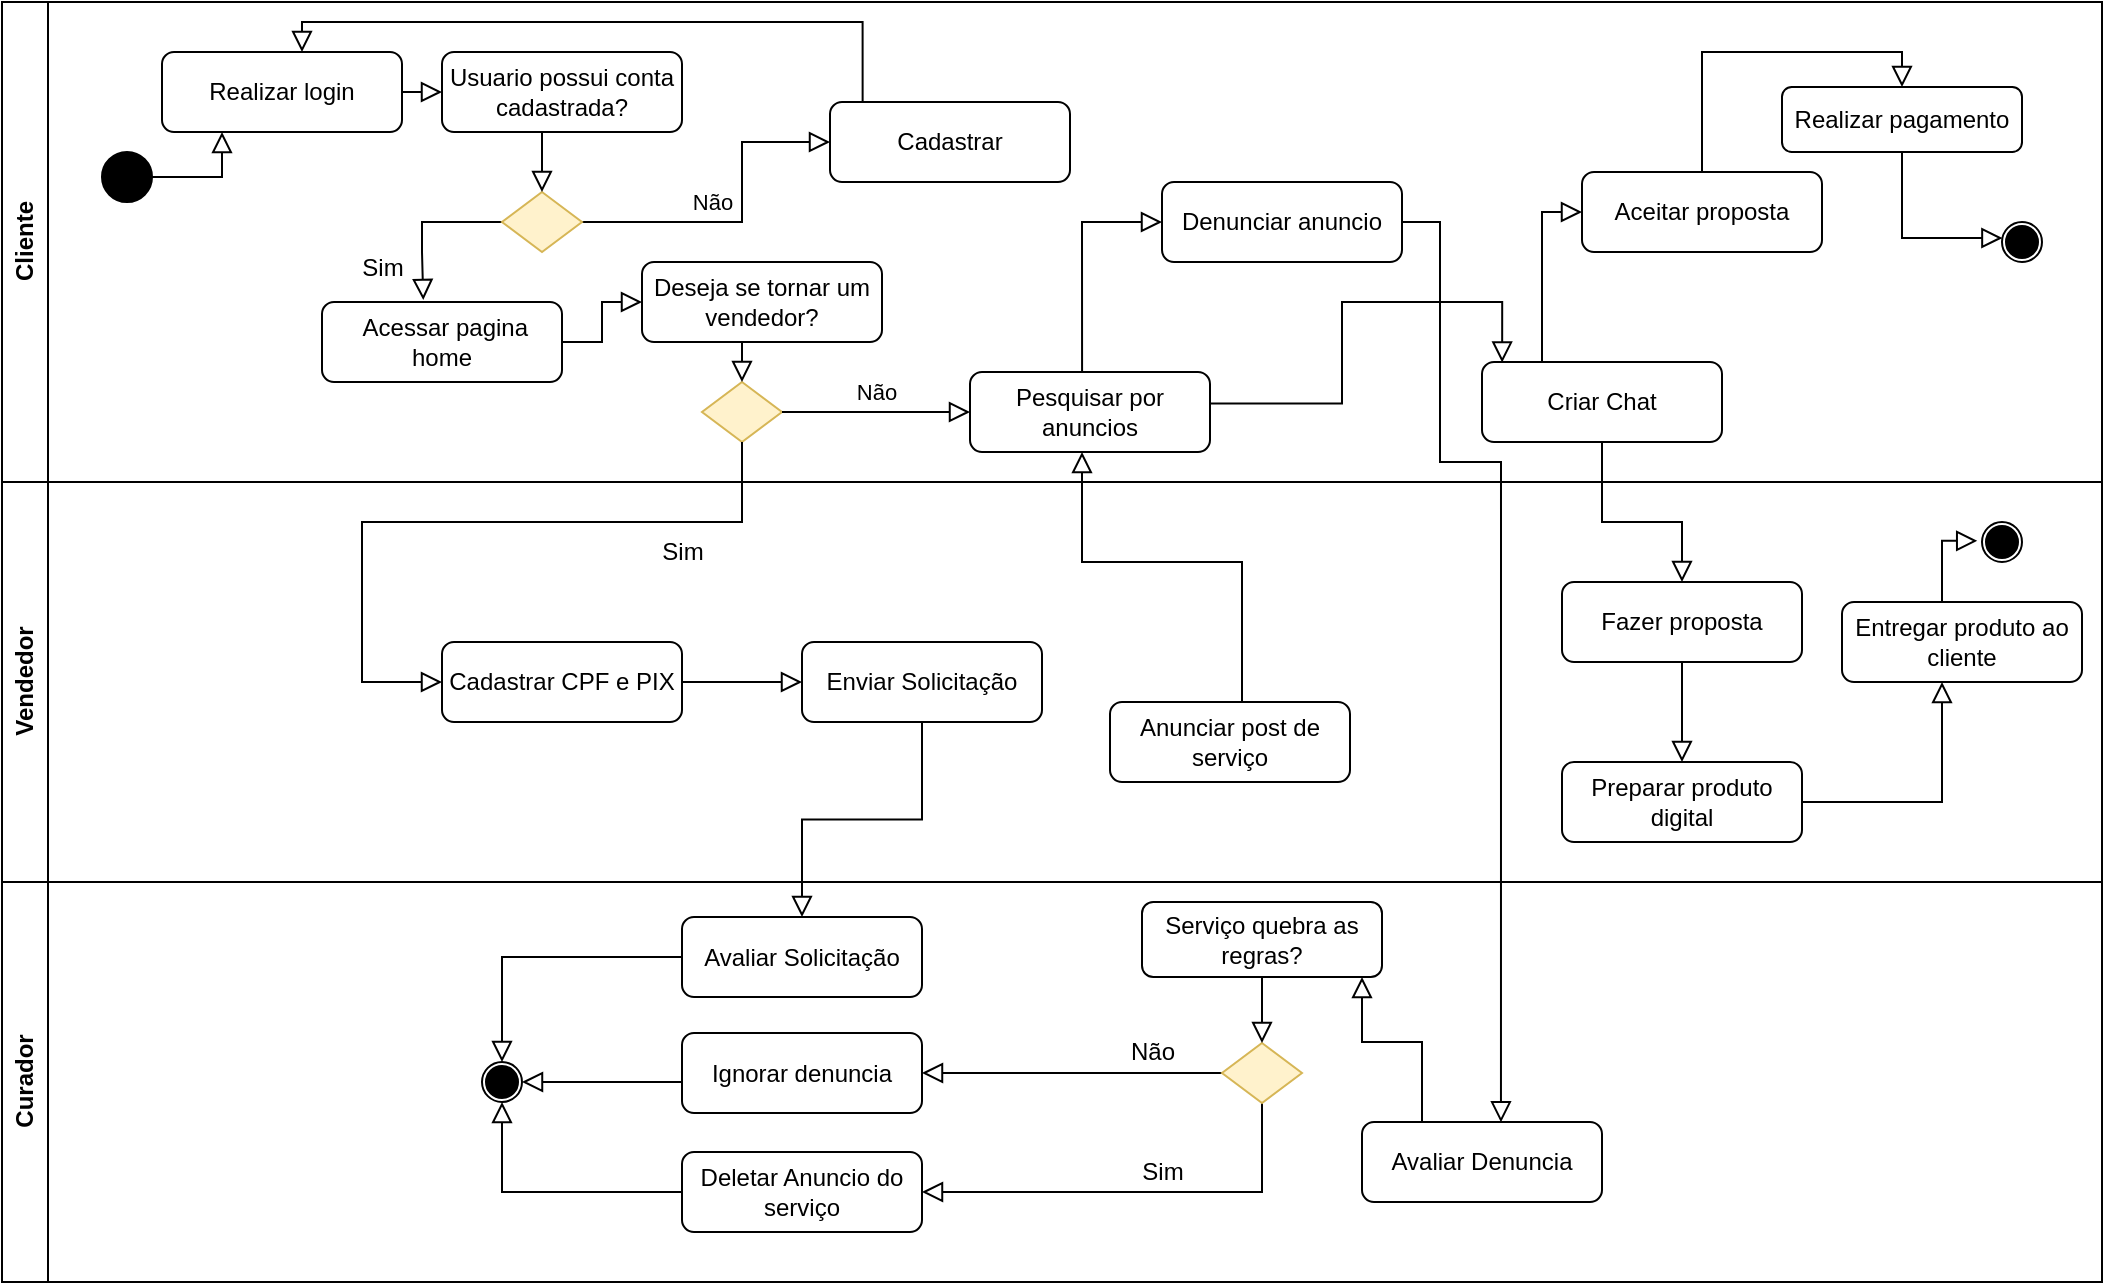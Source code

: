 <mxfile version="27.1.1">
  <diagram name="Page-1" id="SBtDbWCThfnlslIozASg">
    <mxGraphModel dx="1426" dy="743" grid="1" gridSize="10" guides="1" tooltips="1" connect="1" arrows="1" fold="1" page="1" pageScale="1" pageWidth="827" pageHeight="1169" math="0" shadow="0">
      <root>
        <mxCell id="0" />
        <mxCell id="1" parent="0" />
        <mxCell id="bMtikVbpiOWkGDIeM4f5-1" value="Cliente" style="swimlane;horizontal=0;whiteSpace=wrap;html=1;startSize=23;" parent="1" vertex="1">
          <mxGeometry y="80" width="1050" height="240" as="geometry" />
        </mxCell>
        <mxCell id="bMtikVbpiOWkGDIeM4f5-2" value="" style="ellipse;whiteSpace=wrap;html=1;aspect=fixed;strokeColor=#000000;fillColor=#000000;" parent="bMtikVbpiOWkGDIeM4f5-1" vertex="1">
          <mxGeometry x="50" y="75" width="25" height="25" as="geometry" />
        </mxCell>
        <mxCell id="bMtikVbpiOWkGDIeM4f5-4" value="" style="rounded=0;html=1;jettySize=auto;orthogonalLoop=1;fontSize=11;endArrow=block;endFill=0;endSize=8;strokeWidth=1;shadow=0;labelBackgroundColor=none;edgeStyle=orthogonalEdgeStyle;exitX=1;exitY=0.5;exitDx=0;exitDy=0;entryX=0.25;entryY=1;entryDx=0;entryDy=0;" parent="bMtikVbpiOWkGDIeM4f5-1" source="bMtikVbpiOWkGDIeM4f5-2" target="bMtikVbpiOWkGDIeM4f5-56" edge="1">
          <mxGeometry x="0.333" y="50" relative="1" as="geometry">
            <mxPoint as="offset" />
            <mxPoint x="130" y="70" as="sourcePoint" />
            <mxPoint x="150" y="80" as="targetPoint" />
          </mxGeometry>
        </mxCell>
        <mxCell id="bMtikVbpiOWkGDIeM4f5-5" value="&amp;nbsp;Acessar pagina home" style="rounded=1;whiteSpace=wrap;html=1;fontSize=12;glass=0;strokeWidth=1;shadow=0;" parent="bMtikVbpiOWkGDIeM4f5-1" vertex="1">
          <mxGeometry x="160" y="150" width="120" height="40" as="geometry" />
        </mxCell>
        <mxCell id="bMtikVbpiOWkGDIeM4f5-6" value="" style="rounded=0;html=1;jettySize=auto;orthogonalLoop=1;fontSize=11;endArrow=block;endFill=0;endSize=8;strokeWidth=1;shadow=0;labelBackgroundColor=none;edgeStyle=orthogonalEdgeStyle;exitX=0;exitY=0.5;exitDx=0;exitDy=0;entryX=0.422;entryY=-0.025;entryDx=0;entryDy=0;entryPerimeter=0;" parent="bMtikVbpiOWkGDIeM4f5-1" source="bMtikVbpiOWkGDIeM4f5-55" target="bMtikVbpiOWkGDIeM4f5-5" edge="1">
          <mxGeometry x="0.333" y="50" relative="1" as="geometry">
            <mxPoint as="offset" />
            <mxPoint x="210" y="120" as="sourcePoint" />
            <mxPoint x="240" y="180" as="targetPoint" />
            <Array as="points">
              <mxPoint x="210" y="110" />
              <mxPoint x="210" y="125" />
              <mxPoint x="211" y="125" />
            </Array>
          </mxGeometry>
        </mxCell>
        <mxCell id="bMtikVbpiOWkGDIeM4f5-7" value="Cadastrar" style="rounded=1;whiteSpace=wrap;html=1;fontSize=12;glass=0;strokeWidth=1;shadow=0;" parent="bMtikVbpiOWkGDIeM4f5-1" vertex="1">
          <mxGeometry x="414" y="50" width="120" height="40" as="geometry" />
        </mxCell>
        <mxCell id="bMtikVbpiOWkGDIeM4f5-8" value="Não" style="edgeStyle=orthogonalEdgeStyle;rounded=0;html=1;jettySize=auto;orthogonalLoop=1;fontSize=11;endArrow=block;endFill=0;endSize=8;strokeWidth=1;shadow=0;labelBackgroundColor=none;exitX=1;exitY=0.5;exitDx=0;exitDy=0;" parent="bMtikVbpiOWkGDIeM4f5-1" source="bMtikVbpiOWkGDIeM4f5-55" target="bMtikVbpiOWkGDIeM4f5-7" edge="1">
          <mxGeometry x="0.1" y="15" relative="1" as="geometry">
            <mxPoint as="offset" />
            <mxPoint x="310" y="80" as="sourcePoint" />
            <Array as="points">
              <mxPoint x="370" y="110" />
              <mxPoint x="370" y="70" />
            </Array>
          </mxGeometry>
        </mxCell>
        <mxCell id="bMtikVbpiOWkGDIeM4f5-9" value="" style="edgeStyle=orthogonalEdgeStyle;rounded=0;html=1;jettySize=auto;orthogonalLoop=1;fontSize=11;endArrow=block;endFill=0;endSize=8;strokeWidth=1;shadow=0;labelBackgroundColor=none;exitX=0.136;exitY=0.012;exitDx=0;exitDy=0;exitPerimeter=0;" parent="bMtikVbpiOWkGDIeM4f5-1" source="bMtikVbpiOWkGDIeM4f5-7" target="bMtikVbpiOWkGDIeM4f5-56" edge="1">
          <mxGeometry y="-50" relative="1" as="geometry">
            <mxPoint x="-1" y="10" as="offset" />
            <mxPoint x="380" y="90" as="sourcePoint" />
            <mxPoint x="370" y="-20" as="targetPoint" />
            <Array as="points">
              <mxPoint x="430" y="10" />
              <mxPoint x="150" y="10" />
            </Array>
          </mxGeometry>
        </mxCell>
        <mxCell id="bMtikVbpiOWkGDIeM4f5-10" value="" style="rhombus;whiteSpace=wrap;html=1;shadow=0;fontFamily=Helvetica;fontSize=12;align=center;strokeWidth=1;spacing=6;spacingTop=-4;fillColor=#fff2cc;strokeColor=#d6b656;" parent="bMtikVbpiOWkGDIeM4f5-1" vertex="1">
          <mxGeometry x="350" y="190" width="40" height="30" as="geometry" />
        </mxCell>
        <mxCell id="bMtikVbpiOWkGDIeM4f5-11" value="" style="rounded=0;html=1;jettySize=auto;orthogonalLoop=1;fontSize=11;endArrow=block;endFill=0;endSize=8;strokeWidth=1;shadow=0;labelBackgroundColor=none;edgeStyle=orthogonalEdgeStyle;exitX=1;exitY=0.5;exitDx=0;exitDy=0;entryX=0;entryY=0.5;entryDx=0;entryDy=0;" parent="bMtikVbpiOWkGDIeM4f5-1" source="bMtikVbpiOWkGDIeM4f5-5" target="bMtikVbpiOWkGDIeM4f5-47" edge="1">
          <mxGeometry x="0.333" y="50" relative="1" as="geometry">
            <mxPoint as="offset" />
            <mxPoint x="220" y="300" as="sourcePoint" />
            <mxPoint x="220" y="360" as="targetPoint" />
          </mxGeometry>
        </mxCell>
        <mxCell id="bMtikVbpiOWkGDIeM4f5-12" value="Não" style="edgeStyle=orthogonalEdgeStyle;rounded=0;html=1;jettySize=auto;orthogonalLoop=1;fontSize=11;endArrow=block;endFill=0;endSize=8;strokeWidth=1;shadow=0;labelBackgroundColor=none;entryX=0;entryY=0.5;entryDx=0;entryDy=0;exitX=1;exitY=0.5;exitDx=0;exitDy=0;" parent="bMtikVbpiOWkGDIeM4f5-1" source="bMtikVbpiOWkGDIeM4f5-10" target="bMtikVbpiOWkGDIeM4f5-13" edge="1">
          <mxGeometry y="10" relative="1" as="geometry">
            <mxPoint as="offset" />
            <mxPoint x="414" y="199.8" as="sourcePoint" />
            <mxPoint x="474" y="199.8" as="targetPoint" />
            <Array as="points">
              <mxPoint x="484" y="205" />
            </Array>
          </mxGeometry>
        </mxCell>
        <mxCell id="bMtikVbpiOWkGDIeM4f5-13" value="Pesquisar por anuncios" style="rounded=1;whiteSpace=wrap;html=1;fontSize=12;glass=0;strokeWidth=1;shadow=0;" parent="bMtikVbpiOWkGDIeM4f5-1" vertex="1">
          <mxGeometry x="484" y="185" width="120" height="40" as="geometry" />
        </mxCell>
        <mxCell id="bMtikVbpiOWkGDIeM4f5-15" value="Criar Chat" style="rounded=1;whiteSpace=wrap;html=1;fontSize=12;glass=0;strokeWidth=1;shadow=0;" parent="bMtikVbpiOWkGDIeM4f5-1" vertex="1">
          <mxGeometry x="740" y="180" width="120" height="40" as="geometry" />
        </mxCell>
        <mxCell id="bMtikVbpiOWkGDIeM4f5-16" value="Denunciar anuncio" style="rounded=1;whiteSpace=wrap;html=1;fontSize=12;glass=0;strokeWidth=1;shadow=0;" parent="bMtikVbpiOWkGDIeM4f5-1" vertex="1">
          <mxGeometry x="580" y="90" width="120" height="40" as="geometry" />
        </mxCell>
        <mxCell id="bMtikVbpiOWkGDIeM4f5-17" value="" style="edgeStyle=orthogonalEdgeStyle;rounded=0;html=1;jettySize=auto;orthogonalLoop=1;fontSize=11;endArrow=block;endFill=0;endSize=8;strokeWidth=1;shadow=0;labelBackgroundColor=none;entryX=0;entryY=0.5;entryDx=0;entryDy=0;exitX=0.467;exitY=0;exitDx=0;exitDy=0;exitPerimeter=0;" parent="bMtikVbpiOWkGDIeM4f5-1" source="bMtikVbpiOWkGDIeM4f5-13" target="bMtikVbpiOWkGDIeM4f5-16" edge="1">
          <mxGeometry x="0.215" y="10" relative="1" as="geometry">
            <mxPoint as="offset" />
            <mxPoint x="537" y="150" as="sourcePoint" />
            <mxPoint x="604" y="150.2" as="targetPoint" />
          </mxGeometry>
        </mxCell>
        <mxCell id="bMtikVbpiOWkGDIeM4f5-18" value="Aceitar proposta" style="rounded=1;whiteSpace=wrap;html=1;fontSize=12;glass=0;strokeWidth=1;shadow=0;" parent="bMtikVbpiOWkGDIeM4f5-1" vertex="1">
          <mxGeometry x="790" y="85" width="120" height="40" as="geometry" />
        </mxCell>
        <mxCell id="bMtikVbpiOWkGDIeM4f5-19" value="" style="ellipse;whiteSpace=wrap;html=1;aspect=fixed;gradientColor=none;fillColor=none;shadow=0;" parent="bMtikVbpiOWkGDIeM4f5-1" vertex="1">
          <mxGeometry x="1000" y="110" width="20" height="20" as="geometry" />
        </mxCell>
        <mxCell id="bMtikVbpiOWkGDIeM4f5-47" value="Deseja se tornar um vendedor?" style="rounded=1;whiteSpace=wrap;html=1;" parent="bMtikVbpiOWkGDIeM4f5-1" vertex="1">
          <mxGeometry x="320" y="130" width="120" height="40" as="geometry" />
        </mxCell>
        <mxCell id="bMtikVbpiOWkGDIeM4f5-49" value="" style="rounded=0;html=1;jettySize=auto;orthogonalLoop=1;fontSize=11;endArrow=block;endFill=0;endSize=8;strokeWidth=1;shadow=0;labelBackgroundColor=none;edgeStyle=orthogonalEdgeStyle;exitX=0.5;exitY=1;exitDx=0;exitDy=0;" parent="bMtikVbpiOWkGDIeM4f5-1" source="bMtikVbpiOWkGDIeM4f5-47" target="bMtikVbpiOWkGDIeM4f5-10" edge="1">
          <mxGeometry x="0.333" y="50" relative="1" as="geometry">
            <mxPoint as="offset" />
            <mxPoint x="320" y="210" as="sourcePoint" />
            <mxPoint x="370" y="190" as="targetPoint" />
            <Array as="points">
              <mxPoint x="370" y="170" />
            </Array>
          </mxGeometry>
        </mxCell>
        <mxCell id="bMtikVbpiOWkGDIeM4f5-55" value="" style="rhombus;whiteSpace=wrap;html=1;shadow=0;fontFamily=Helvetica;fontSize=12;align=center;strokeWidth=1;spacing=6;spacingTop=-4;fillColor=#fff2cc;strokeColor=#d6b656;" parent="bMtikVbpiOWkGDIeM4f5-1" vertex="1">
          <mxGeometry x="250" y="95" width="40" height="30" as="geometry" />
        </mxCell>
        <mxCell id="bMtikVbpiOWkGDIeM4f5-56" value="Realizar login" style="rounded=1;whiteSpace=wrap;html=1;" parent="bMtikVbpiOWkGDIeM4f5-1" vertex="1">
          <mxGeometry x="80" y="25" width="120" height="40" as="geometry" />
        </mxCell>
        <mxCell id="bMtikVbpiOWkGDIeM4f5-57" value="Usuario possui conta cadastrada?" style="rounded=1;whiteSpace=wrap;html=1;" parent="bMtikVbpiOWkGDIeM4f5-1" vertex="1">
          <mxGeometry x="220" y="25" width="120" height="40" as="geometry" />
        </mxCell>
        <mxCell id="bMtikVbpiOWkGDIeM4f5-59" value="" style="rounded=0;html=1;jettySize=auto;orthogonalLoop=1;fontSize=11;endArrow=block;endFill=0;endSize=8;strokeWidth=1;shadow=0;labelBackgroundColor=none;edgeStyle=orthogonalEdgeStyle;entryX=0.5;entryY=0;entryDx=0;entryDy=0;" parent="bMtikVbpiOWkGDIeM4f5-1" target="bMtikVbpiOWkGDIeM4f5-55" edge="1">
          <mxGeometry x="0.333" y="50" relative="1" as="geometry">
            <mxPoint as="offset" />
            <mxPoint x="279.999" y="65" as="sourcePoint" />
            <mxPoint x="269.98" y="95" as="targetPoint" />
            <Array as="points" />
          </mxGeometry>
        </mxCell>
        <mxCell id="7xggXMTKVj6Pkvd-sYPO-9" value="" style="edgeStyle=orthogonalEdgeStyle;rounded=0;html=1;jettySize=auto;orthogonalLoop=1;fontSize=11;endArrow=block;endFill=0;endSize=8;strokeWidth=1;shadow=0;labelBackgroundColor=none;exitX=0.5;exitY=0;exitDx=0;exitDy=0;entryX=0;entryY=0.5;entryDx=0;entryDy=0;" parent="bMtikVbpiOWkGDIeM4f5-1" source="bMtikVbpiOWkGDIeM4f5-15" target="bMtikVbpiOWkGDIeM4f5-18" edge="1">
          <mxGeometry x="0.215" y="10" relative="1" as="geometry">
            <mxPoint as="offset" />
            <mxPoint x="820" y="80" as="sourcePoint" />
            <mxPoint x="860" y="110" as="targetPoint" />
            <Array as="points">
              <mxPoint x="770" y="180" />
              <mxPoint x="770" y="105" />
            </Array>
          </mxGeometry>
        </mxCell>
        <mxCell id="7xggXMTKVj6Pkvd-sYPO-11" value="Realizar pagamento" style="rounded=1;whiteSpace=wrap;html=1;" parent="bMtikVbpiOWkGDIeM4f5-1" vertex="1">
          <mxGeometry x="890" y="42.5" width="120" height="32.5" as="geometry" />
        </mxCell>
        <mxCell id="bMtikVbpiOWkGDIeM4f5-20" value="" style="edgeStyle=orthogonalEdgeStyle;rounded=0;html=1;jettySize=auto;orthogonalLoop=1;fontSize=11;endArrow=block;endFill=0;endSize=8;strokeWidth=1;shadow=0;labelBackgroundColor=none;exitX=0.5;exitY=0;exitDx=0;exitDy=0;" parent="bMtikVbpiOWkGDIeM4f5-1" source="bMtikVbpiOWkGDIeM4f5-18" target="7xggXMTKVj6Pkvd-sYPO-11" edge="1">
          <mxGeometry x="0.215" y="10" relative="1" as="geometry">
            <mxPoint as="offset" />
            <mxPoint x="840" y="80" as="sourcePoint" />
            <mxPoint x="940" y="25" as="targetPoint" />
            <Array as="points">
              <mxPoint x="850" y="25" />
            </Array>
          </mxGeometry>
        </mxCell>
        <mxCell id="7xggXMTKVj6Pkvd-sYPO-12" value="" style="edgeStyle=orthogonalEdgeStyle;rounded=0;html=1;jettySize=auto;orthogonalLoop=1;fontSize=11;endArrow=block;endFill=0;endSize=8;strokeWidth=1;shadow=0;labelBackgroundColor=none;exitX=0.5;exitY=1;exitDx=0;exitDy=0;" parent="bMtikVbpiOWkGDIeM4f5-1" source="7xggXMTKVj6Pkvd-sYPO-11" target="bMtikVbpiOWkGDIeM4f5-19" edge="1">
          <mxGeometry x="0.215" y="10" relative="1" as="geometry">
            <mxPoint as="offset" />
            <mxPoint x="990" y="160" as="sourcePoint" />
            <mxPoint x="1090" y="118" as="targetPoint" />
            <Array as="points">
              <mxPoint x="950" y="118" />
            </Array>
          </mxGeometry>
        </mxCell>
        <mxCell id="7xggXMTKVj6Pkvd-sYPO-21" value="" style="edgeStyle=orthogonalEdgeStyle;rounded=0;html=1;jettySize=auto;orthogonalLoop=1;fontSize=11;endArrow=block;endFill=0;endSize=8;strokeWidth=1;shadow=0;labelBackgroundColor=none;exitX=0.999;exitY=0.394;exitDx=0;exitDy=0;exitPerimeter=0;entryX=0.084;entryY=0.007;entryDx=0;entryDy=0;entryPerimeter=0;" parent="bMtikVbpiOWkGDIeM4f5-1" source="bMtikVbpiOWkGDIeM4f5-13" target="bMtikVbpiOWkGDIeM4f5-15" edge="1">
          <mxGeometry x="0.215" y="10" relative="1" as="geometry">
            <mxPoint as="offset" />
            <mxPoint x="620" y="200" as="sourcePoint" />
            <mxPoint x="740" y="120" as="targetPoint" />
            <Array as="points">
              <mxPoint x="670" y="201" />
              <mxPoint x="670" y="150" />
              <mxPoint x="750" y="150" />
            </Array>
          </mxGeometry>
        </mxCell>
        <mxCell id="_TeAZVNQX-OvgpN_DuKz-1" value="" style="ellipse;whiteSpace=wrap;html=1;aspect=fixed;fillColor=#000000;" vertex="1" parent="bMtikVbpiOWkGDIeM4f5-1">
          <mxGeometry x="1002" y="112" width="16" height="16" as="geometry" />
        </mxCell>
        <mxCell id="bMtikVbpiOWkGDIeM4f5-21" value="Curador" style="swimlane;horizontal=0;whiteSpace=wrap;html=1;" parent="1" vertex="1">
          <mxGeometry y="520" width="1050" height="200" as="geometry" />
        </mxCell>
        <mxCell id="bMtikVbpiOWkGDIeM4f5-22" value="Avaliar Denuncia" style="rounded=1;whiteSpace=wrap;html=1;fontSize=12;glass=0;strokeWidth=1;shadow=0;" parent="bMtikVbpiOWkGDIeM4f5-21" vertex="1">
          <mxGeometry x="680" y="120" width="120" height="40" as="geometry" />
        </mxCell>
        <mxCell id="bMtikVbpiOWkGDIeM4f5-24" value="" style="rounded=0;html=1;jettySize=auto;orthogonalLoop=1;fontSize=11;endArrow=block;endFill=0;endSize=8;strokeWidth=1;shadow=0;labelBackgroundColor=none;edgeStyle=orthogonalEdgeStyle;" parent="bMtikVbpiOWkGDIeM4f5-21" target="bMtikVbpiOWkGDIeM4f5-51" edge="1">
          <mxGeometry y="20" relative="1" as="geometry">
            <mxPoint as="offset" />
            <mxPoint x="710" y="120" as="sourcePoint" />
            <mxPoint x="680" y="90" as="targetPoint" />
            <Array as="points">
              <mxPoint x="710" y="110" />
              <mxPoint x="710" y="110" />
              <mxPoint x="710" y="80" />
              <mxPoint x="680" y="80" />
            </Array>
          </mxGeometry>
        </mxCell>
        <mxCell id="bMtikVbpiOWkGDIeM4f5-25" value="Deletar Anuncio do serviço" style="rounded=1;whiteSpace=wrap;html=1;fontSize=12;glass=0;strokeWidth=1;shadow=0;" parent="bMtikVbpiOWkGDIeM4f5-21" vertex="1">
          <mxGeometry x="340" y="135" width="120" height="40" as="geometry" />
        </mxCell>
        <mxCell id="bMtikVbpiOWkGDIeM4f5-26" value="" style="rounded=0;html=1;jettySize=auto;orthogonalLoop=1;fontSize=11;endArrow=block;endFill=0;endSize=8;strokeWidth=1;shadow=0;labelBackgroundColor=none;edgeStyle=orthogonalEdgeStyle;entryX=1;entryY=0.5;entryDx=0;entryDy=0;exitX=0.5;exitY=1;exitDx=0;exitDy=0;" parent="bMtikVbpiOWkGDIeM4f5-21" source="bMtikVbpiOWkGDIeM4f5-52" target="bMtikVbpiOWkGDIeM4f5-25" edge="1">
          <mxGeometry y="20" relative="1" as="geometry">
            <mxPoint as="offset" />
            <mxPoint x="521" y="155" as="sourcePoint" />
            <mxPoint x="420" y="185" as="targetPoint" />
            <Array as="points">
              <mxPoint x="630" y="155" />
            </Array>
          </mxGeometry>
        </mxCell>
        <mxCell id="bMtikVbpiOWkGDIeM4f5-27" value="Não" style="text;html=1;align=center;verticalAlign=middle;resizable=0;points=[];autosize=1;strokeColor=none;fillColor=none;" parent="bMtikVbpiOWkGDIeM4f5-21" vertex="1">
          <mxGeometry x="550" y="70" width="50" height="30" as="geometry" />
        </mxCell>
        <mxCell id="bMtikVbpiOWkGDIeM4f5-28" value="" style="rounded=0;html=1;jettySize=auto;orthogonalLoop=1;fontSize=11;endArrow=block;endFill=0;endSize=8;strokeWidth=1;shadow=0;labelBackgroundColor=none;edgeStyle=orthogonalEdgeStyle;exitX=0;exitY=0.5;exitDx=0;exitDy=0;" parent="bMtikVbpiOWkGDIeM4f5-21" source="bMtikVbpiOWkGDIeM4f5-52" target="bMtikVbpiOWkGDIeM4f5-29" edge="1">
          <mxGeometry y="20" relative="1" as="geometry">
            <mxPoint as="offset" />
            <mxPoint x="590" y="90" as="sourcePoint" />
            <mxPoint x="680" y="150" as="targetPoint" />
            <Array as="points">
              <mxPoint x="600" y="96" />
              <mxPoint x="540" y="95" />
            </Array>
          </mxGeometry>
        </mxCell>
        <mxCell id="bMtikVbpiOWkGDIeM4f5-29" value="Ignorar denuncia" style="rounded=1;whiteSpace=wrap;html=1;fontSize=12;glass=0;strokeWidth=1;shadow=0;" parent="bMtikVbpiOWkGDIeM4f5-21" vertex="1">
          <mxGeometry x="340" y="75.5" width="120" height="40" as="geometry" />
        </mxCell>
        <mxCell id="bMtikVbpiOWkGDIeM4f5-51" value="Serviço quebra as regras?" style="rounded=1;whiteSpace=wrap;html=1;" parent="bMtikVbpiOWkGDIeM4f5-21" vertex="1">
          <mxGeometry x="570" y="10" width="120" height="37.5" as="geometry" />
        </mxCell>
        <mxCell id="bMtikVbpiOWkGDIeM4f5-52" value="" style="rhombus;whiteSpace=wrap;html=1;shadow=0;fontFamily=Helvetica;fontSize=12;align=center;strokeWidth=1;spacing=6;spacingTop=-4;fillColor=#fff2cc;strokeColor=#d6b656;" parent="bMtikVbpiOWkGDIeM4f5-21" vertex="1">
          <mxGeometry x="610" y="80.5" width="40" height="30" as="geometry" />
        </mxCell>
        <mxCell id="bMtikVbpiOWkGDIeM4f5-31" value="Sim" style="text;html=1;align=center;verticalAlign=middle;resizable=0;points=[];autosize=1;strokeColor=none;fillColor=none;" parent="bMtikVbpiOWkGDIeM4f5-21" vertex="1">
          <mxGeometry x="560" y="130" width="40" height="30" as="geometry" />
        </mxCell>
        <mxCell id="bMtikVbpiOWkGDIeM4f5-53" value="" style="rounded=0;html=1;jettySize=auto;orthogonalLoop=1;fontSize=11;endArrow=block;endFill=0;endSize=8;strokeWidth=1;shadow=0;labelBackgroundColor=none;edgeStyle=orthogonalEdgeStyle;exitX=0.5;exitY=1;exitDx=0;exitDy=0;" parent="bMtikVbpiOWkGDIeM4f5-21" source="bMtikVbpiOWkGDIeM4f5-51" target="bMtikVbpiOWkGDIeM4f5-52" edge="1">
          <mxGeometry y="20" relative="1" as="geometry">
            <mxPoint as="offset" />
            <mxPoint x="650" y="122" as="sourcePoint" />
            <mxPoint x="560" y="135" as="targetPoint" />
            <Array as="points">
              <mxPoint x="630" y="70" />
              <mxPoint x="630" y="70" />
            </Array>
          </mxGeometry>
        </mxCell>
        <mxCell id="7xggXMTKVj6Pkvd-sYPO-4" value="Avaliar Solicitação" style="rounded=1;whiteSpace=wrap;html=1;fontSize=12;glass=0;strokeWidth=1;shadow=0;" parent="bMtikVbpiOWkGDIeM4f5-21" vertex="1">
          <mxGeometry x="340" y="17.5" width="120" height="40" as="geometry" />
        </mxCell>
        <mxCell id="7xggXMTKVj6Pkvd-sYPO-6" value="" style="ellipse;whiteSpace=wrap;html=1;aspect=fixed;gradientColor=none;fillColor=#FFFFFF;" parent="bMtikVbpiOWkGDIeM4f5-21" vertex="1">
          <mxGeometry x="240" y="90" width="20" height="20" as="geometry" />
        </mxCell>
        <mxCell id="7xggXMTKVj6Pkvd-sYPO-5" value="" style="rounded=0;html=1;jettySize=auto;orthogonalLoop=1;fontSize=11;endArrow=block;endFill=0;endSize=8;strokeWidth=1;shadow=0;labelBackgroundColor=none;edgeStyle=orthogonalEdgeStyle;exitX=0;exitY=0.5;exitDx=0;exitDy=0;entryX=0.5;entryY=0;entryDx=0;entryDy=0;" parent="bMtikVbpiOWkGDIeM4f5-21" source="7xggXMTKVj6Pkvd-sYPO-4" target="7xggXMTKVj6Pkvd-sYPO-6" edge="1">
          <mxGeometry y="20" relative="1" as="geometry">
            <mxPoint as="offset" />
            <mxPoint x="380" y="20" as="sourcePoint" />
            <mxPoint x="330" y="30" as="targetPoint" />
            <Array as="points">
              <mxPoint x="250" y="38" />
            </Array>
          </mxGeometry>
        </mxCell>
        <mxCell id="_TeAZVNQX-OvgpN_DuKz-4" value="" style="ellipse;whiteSpace=wrap;html=1;aspect=fixed;fillColor=#000000;" vertex="1" parent="bMtikVbpiOWkGDIeM4f5-21">
          <mxGeometry x="242" y="92" width="16" height="16" as="geometry" />
        </mxCell>
        <mxCell id="_TeAZVNQX-OvgpN_DuKz-6" value="" style="rounded=0;html=1;jettySize=auto;orthogonalLoop=1;fontSize=11;endArrow=block;endFill=0;endSize=8;strokeWidth=1;shadow=0;labelBackgroundColor=none;edgeStyle=orthogonalEdgeStyle;entryX=0.5;entryY=1;entryDx=0;entryDy=0;exitX=0;exitY=0.5;exitDx=0;exitDy=0;" edge="1" parent="bMtikVbpiOWkGDIeM4f5-21" source="bMtikVbpiOWkGDIeM4f5-25" target="7xggXMTKVj6Pkvd-sYPO-6">
          <mxGeometry y="20" relative="1" as="geometry">
            <mxPoint as="offset" />
            <mxPoint x="334" y="107" as="sourcePoint" />
            <mxPoint x="320" y="80" as="targetPoint" />
            <Array as="points">
              <mxPoint x="250" y="155" />
            </Array>
          </mxGeometry>
        </mxCell>
        <mxCell id="_TeAZVNQX-OvgpN_DuKz-15" value="" style="rounded=0;html=1;jettySize=auto;orthogonalLoop=1;fontSize=11;endArrow=block;endFill=0;endSize=8;strokeWidth=1;shadow=0;labelBackgroundColor=none;edgeStyle=orthogonalEdgeStyle;exitX=0;exitY=0.5;exitDx=0;exitDy=0;entryX=1;entryY=0.5;entryDx=0;entryDy=0;" edge="1" parent="bMtikVbpiOWkGDIeM4f5-21" source="bMtikVbpiOWkGDIeM4f5-29" target="7xggXMTKVj6Pkvd-sYPO-6">
          <mxGeometry y="20" relative="1" as="geometry">
            <mxPoint as="offset" />
            <mxPoint x="480" y="90" as="sourcePoint" />
            <mxPoint x="290" y="110" as="targetPoint" />
            <Array as="points">
              <mxPoint x="340" y="100" />
            </Array>
          </mxGeometry>
        </mxCell>
        <mxCell id="bMtikVbpiOWkGDIeM4f5-30" value="" style="edgeStyle=orthogonalEdgeStyle;rounded=0;html=1;jettySize=auto;orthogonalLoop=1;fontSize=11;endArrow=block;endFill=0;endSize=8;strokeWidth=1;shadow=0;labelBackgroundColor=none;exitX=1;exitY=0.5;exitDx=0;exitDy=0;entryX=0.579;entryY=0.004;entryDx=0;entryDy=0;entryPerimeter=0;" parent="1" source="bMtikVbpiOWkGDIeM4f5-16" target="bMtikVbpiOWkGDIeM4f5-22" edge="1">
          <mxGeometry x="0.215" y="10" relative="1" as="geometry">
            <mxPoint as="offset" />
            <mxPoint x="730" y="194.74" as="sourcePoint" />
            <mxPoint x="800" y="570" as="targetPoint" />
            <Array as="points">
              <mxPoint x="719" y="190" />
              <mxPoint x="719" y="310" />
              <mxPoint x="749" y="310" />
            </Array>
          </mxGeometry>
        </mxCell>
        <mxCell id="bMtikVbpiOWkGDIeM4f5-32" value="Vendedor" style="swimlane;horizontal=0;whiteSpace=wrap;html=1;" parent="1" vertex="1">
          <mxGeometry y="320" width="1050" height="200" as="geometry" />
        </mxCell>
        <mxCell id="bMtikVbpiOWkGDIeM4f5-33" value="Cadastrar CPF e PIX" style="rounded=1;whiteSpace=wrap;html=1;fontSize=12;glass=0;strokeWidth=1;shadow=0;" parent="bMtikVbpiOWkGDIeM4f5-32" vertex="1">
          <mxGeometry x="220" y="80" width="120" height="40" as="geometry" />
        </mxCell>
        <mxCell id="bMtikVbpiOWkGDIeM4f5-34" value="Anunciar post de serviço" style="rounded=1;whiteSpace=wrap;html=1;fontSize=12;glass=0;strokeWidth=1;shadow=0;" parent="bMtikVbpiOWkGDIeM4f5-32" vertex="1">
          <mxGeometry x="554" y="110" width="120" height="40" as="geometry" />
        </mxCell>
        <mxCell id="bMtikVbpiOWkGDIeM4f5-36" value="" style="rounded=0;html=1;jettySize=auto;orthogonalLoop=1;fontSize=11;endArrow=block;endFill=0;endSize=8;strokeWidth=1;shadow=0;labelBackgroundColor=none;edgeStyle=orthogonalEdgeStyle;exitX=1;exitY=0.5;exitDx=0;exitDy=0;" parent="bMtikVbpiOWkGDIeM4f5-32" source="bMtikVbpiOWkGDIeM4f5-33" edge="1">
          <mxGeometry y="20" relative="1" as="geometry">
            <mxPoint as="offset" />
            <mxPoint x="434" y="119.97" as="sourcePoint" />
            <mxPoint x="400" y="100" as="targetPoint" />
            <Array as="points">
              <mxPoint x="350" y="100" />
              <mxPoint x="350" y="100" />
            </Array>
          </mxGeometry>
        </mxCell>
        <mxCell id="bMtikVbpiOWkGDIeM4f5-38" value="Fazer proposta" style="rounded=1;whiteSpace=wrap;html=1;fontSize=12;glass=0;strokeWidth=1;shadow=0;" parent="bMtikVbpiOWkGDIeM4f5-32" vertex="1">
          <mxGeometry x="780" y="50" width="120" height="40" as="geometry" />
        </mxCell>
        <mxCell id="bMtikVbpiOWkGDIeM4f5-50" value="Sim" style="text;html=1;align=center;verticalAlign=middle;resizable=0;points=[];autosize=1;strokeColor=none;fillColor=none;" parent="bMtikVbpiOWkGDIeM4f5-32" vertex="1">
          <mxGeometry x="320" y="20" width="40" height="30" as="geometry" />
        </mxCell>
        <mxCell id="7xggXMTKVj6Pkvd-sYPO-1" value="Enviar Solicitação" style="rounded=1;whiteSpace=wrap;html=1;fontSize=12;glass=0;strokeWidth=1;shadow=0;" parent="bMtikVbpiOWkGDIeM4f5-32" vertex="1">
          <mxGeometry x="400" y="80" width="120" height="40" as="geometry" />
        </mxCell>
        <mxCell id="7xggXMTKVj6Pkvd-sYPO-14" value="Preparar produto digital" style="rounded=1;whiteSpace=wrap;html=1;fontSize=12;glass=0;strokeWidth=1;shadow=0;" parent="bMtikVbpiOWkGDIeM4f5-32" vertex="1">
          <mxGeometry x="780" y="140" width="120" height="40" as="geometry" />
        </mxCell>
        <mxCell id="7xggXMTKVj6Pkvd-sYPO-15" value="Entregar produto ao cliente" style="rounded=1;whiteSpace=wrap;html=1;fontSize=12;glass=0;strokeWidth=1;shadow=0;" parent="bMtikVbpiOWkGDIeM4f5-32" vertex="1">
          <mxGeometry x="920" y="60" width="120" height="40" as="geometry" />
        </mxCell>
        <mxCell id="7xggXMTKVj6Pkvd-sYPO-16" value="" style="edgeStyle=orthogonalEdgeStyle;rounded=0;html=1;jettySize=auto;orthogonalLoop=1;fontSize=11;endArrow=block;endFill=0;endSize=8;strokeWidth=1;shadow=0;labelBackgroundColor=none;" parent="bMtikVbpiOWkGDIeM4f5-32" source="bMtikVbpiOWkGDIeM4f5-38" target="7xggXMTKVj6Pkvd-sYPO-14" edge="1">
          <mxGeometry x="0.215" y="10" relative="1" as="geometry">
            <mxPoint as="offset" />
            <mxPoint x="840" y="90" as="sourcePoint" />
            <mxPoint x="880" y="160" as="targetPoint" />
            <Array as="points">
              <mxPoint x="840" y="110" />
              <mxPoint x="840" y="110" />
            </Array>
          </mxGeometry>
        </mxCell>
        <mxCell id="7xggXMTKVj6Pkvd-sYPO-18" value="" style="edgeStyle=orthogonalEdgeStyle;rounded=0;html=1;jettySize=auto;orthogonalLoop=1;fontSize=11;endArrow=block;endFill=0;endSize=8;strokeWidth=1;shadow=0;labelBackgroundColor=none;exitX=1;exitY=0.5;exitDx=0;exitDy=0;" parent="bMtikVbpiOWkGDIeM4f5-32" source="7xggXMTKVj6Pkvd-sYPO-14" target="7xggXMTKVj6Pkvd-sYPO-15" edge="1">
          <mxGeometry x="0.215" y="10" relative="1" as="geometry">
            <mxPoint as="offset" />
            <mxPoint x="920" y="150" as="sourcePoint" />
            <mxPoint x="920" y="200" as="targetPoint" />
            <Array as="points">
              <mxPoint x="970" y="160" />
            </Array>
          </mxGeometry>
        </mxCell>
        <mxCell id="7xggXMTKVj6Pkvd-sYPO-20" value="" style="ellipse;whiteSpace=wrap;html=1;aspect=fixed;gradientColor=none;fillColor=#FFFFFF;" parent="bMtikVbpiOWkGDIeM4f5-32" vertex="1">
          <mxGeometry x="990" y="20" width="20" height="20" as="geometry" />
        </mxCell>
        <mxCell id="7xggXMTKVj6Pkvd-sYPO-19" value="" style="edgeStyle=orthogonalEdgeStyle;rounded=0;html=1;jettySize=auto;orthogonalLoop=1;fontSize=11;endArrow=block;endFill=0;endSize=8;strokeWidth=1;shadow=0;labelBackgroundColor=none;exitX=0.5;exitY=0;exitDx=0;exitDy=0;entryX=-0.12;entryY=0.47;entryDx=0;entryDy=0;entryPerimeter=0;" parent="bMtikVbpiOWkGDIeM4f5-32" source="7xggXMTKVj6Pkvd-sYPO-15" target="7xggXMTKVj6Pkvd-sYPO-20" edge="1">
          <mxGeometry x="0.215" y="10" relative="1" as="geometry">
            <mxPoint as="offset" />
            <mxPoint x="970" y="40" as="sourcePoint" />
            <mxPoint x="970" y="20" as="targetPoint" />
            <Array as="points">
              <mxPoint x="970" y="60" />
              <mxPoint x="970" y="29" />
            </Array>
          </mxGeometry>
        </mxCell>
        <mxCell id="_TeAZVNQX-OvgpN_DuKz-3" value="" style="ellipse;whiteSpace=wrap;html=1;aspect=fixed;fillColor=#000000;" vertex="1" parent="bMtikVbpiOWkGDIeM4f5-32">
          <mxGeometry x="992" y="22" width="16" height="16" as="geometry" />
        </mxCell>
        <mxCell id="bMtikVbpiOWkGDIeM4f5-39" value="" style="rounded=0;html=1;jettySize=auto;orthogonalLoop=1;fontSize=11;endArrow=block;endFill=0;endSize=8;strokeWidth=1;shadow=0;labelBackgroundColor=none;edgeStyle=orthogonalEdgeStyle;entryX=0;entryY=0.5;entryDx=0;entryDy=0;exitX=0.5;exitY=1;exitDx=0;exitDy=0;" parent="1" source="bMtikVbpiOWkGDIeM4f5-10" target="bMtikVbpiOWkGDIeM4f5-33" edge="1">
          <mxGeometry y="20" relative="1" as="geometry">
            <mxPoint as="offset" />
            <mxPoint x="369.8" y="340" as="sourcePoint" />
            <mxPoint x="370" y="410" as="targetPoint" />
            <Array as="points">
              <mxPoint x="370" y="340" />
              <mxPoint x="180" y="340" />
              <mxPoint x="180" y="420" />
            </Array>
          </mxGeometry>
        </mxCell>
        <mxCell id="bMtikVbpiOWkGDIeM4f5-41" value="" style="edgeStyle=orthogonalEdgeStyle;rounded=0;html=1;jettySize=auto;orthogonalLoop=1;fontSize=11;endArrow=block;endFill=0;endSize=8;strokeWidth=1;shadow=0;labelBackgroundColor=none;exitX=0.5;exitY=0;exitDx=0;exitDy=0;" parent="1" source="bMtikVbpiOWkGDIeM4f5-34" target="bMtikVbpiOWkGDIeM4f5-13" edge="1">
          <mxGeometry x="0.215" y="10" relative="1" as="geometry">
            <mxPoint as="offset" />
            <mxPoint x="450" y="370" as="sourcePoint" />
            <mxPoint x="550" y="320" as="targetPoint" />
            <Array as="points">
              <mxPoint x="620" y="430" />
              <mxPoint x="620" y="360" />
              <mxPoint x="540" y="360" />
            </Array>
          </mxGeometry>
        </mxCell>
        <mxCell id="bMtikVbpiOWkGDIeM4f5-46" value="Sim" style="text;html=1;align=center;verticalAlign=middle;resizable=0;points=[];autosize=1;strokeColor=none;fillColor=none;" parent="1" vertex="1">
          <mxGeometry x="170" y="198" width="40" height="30" as="geometry" />
        </mxCell>
        <mxCell id="bMtikVbpiOWkGDIeM4f5-58" value="" style="rounded=0;html=1;jettySize=auto;orthogonalLoop=1;fontSize=11;endArrow=block;endFill=0;endSize=8;strokeWidth=1;shadow=0;labelBackgroundColor=none;edgeStyle=orthogonalEdgeStyle;exitX=1;exitY=0.5;exitDx=0;exitDy=0;" parent="1" source="bMtikVbpiOWkGDIeM4f5-56" edge="1">
          <mxGeometry x="0.333" y="50" relative="1" as="geometry">
            <mxPoint as="offset" />
            <mxPoint x="250" y="140" as="sourcePoint" />
            <mxPoint x="220" y="125" as="targetPoint" />
          </mxGeometry>
        </mxCell>
        <mxCell id="7xggXMTKVj6Pkvd-sYPO-3" value="" style="rounded=0;html=1;jettySize=auto;orthogonalLoop=1;fontSize=11;endArrow=block;endFill=0;endSize=8;strokeWidth=1;shadow=0;labelBackgroundColor=none;edgeStyle=orthogonalEdgeStyle;exitX=0.5;exitY=1;exitDx=0;exitDy=0;" parent="1" source="7xggXMTKVj6Pkvd-sYPO-1" target="7xggXMTKVj6Pkvd-sYPO-4" edge="1">
          <mxGeometry y="20" relative="1" as="geometry">
            <mxPoint as="offset" />
            <mxPoint x="460" y="500" as="sourcePoint" />
            <mxPoint x="460" y="540" as="targetPoint" />
            <Array as="points" />
          </mxGeometry>
        </mxCell>
        <mxCell id="7xggXMTKVj6Pkvd-sYPO-13" value="" style="edgeStyle=orthogonalEdgeStyle;rounded=0;html=1;jettySize=auto;orthogonalLoop=1;fontSize=11;endArrow=block;endFill=0;endSize=8;strokeWidth=1;shadow=0;labelBackgroundColor=none;exitX=0.5;exitY=1;exitDx=0;exitDy=0;" parent="1" source="bMtikVbpiOWkGDIeM4f5-15" target="bMtikVbpiOWkGDIeM4f5-38" edge="1">
          <mxGeometry x="0.215" y="10" relative="1" as="geometry">
            <mxPoint as="offset" />
            <mxPoint x="850" y="405" as="sourcePoint" />
            <mxPoint x="840" y="330" as="targetPoint" />
            <Array as="points">
              <mxPoint x="800" y="340" />
              <mxPoint x="840" y="340" />
            </Array>
          </mxGeometry>
        </mxCell>
      </root>
    </mxGraphModel>
  </diagram>
</mxfile>
